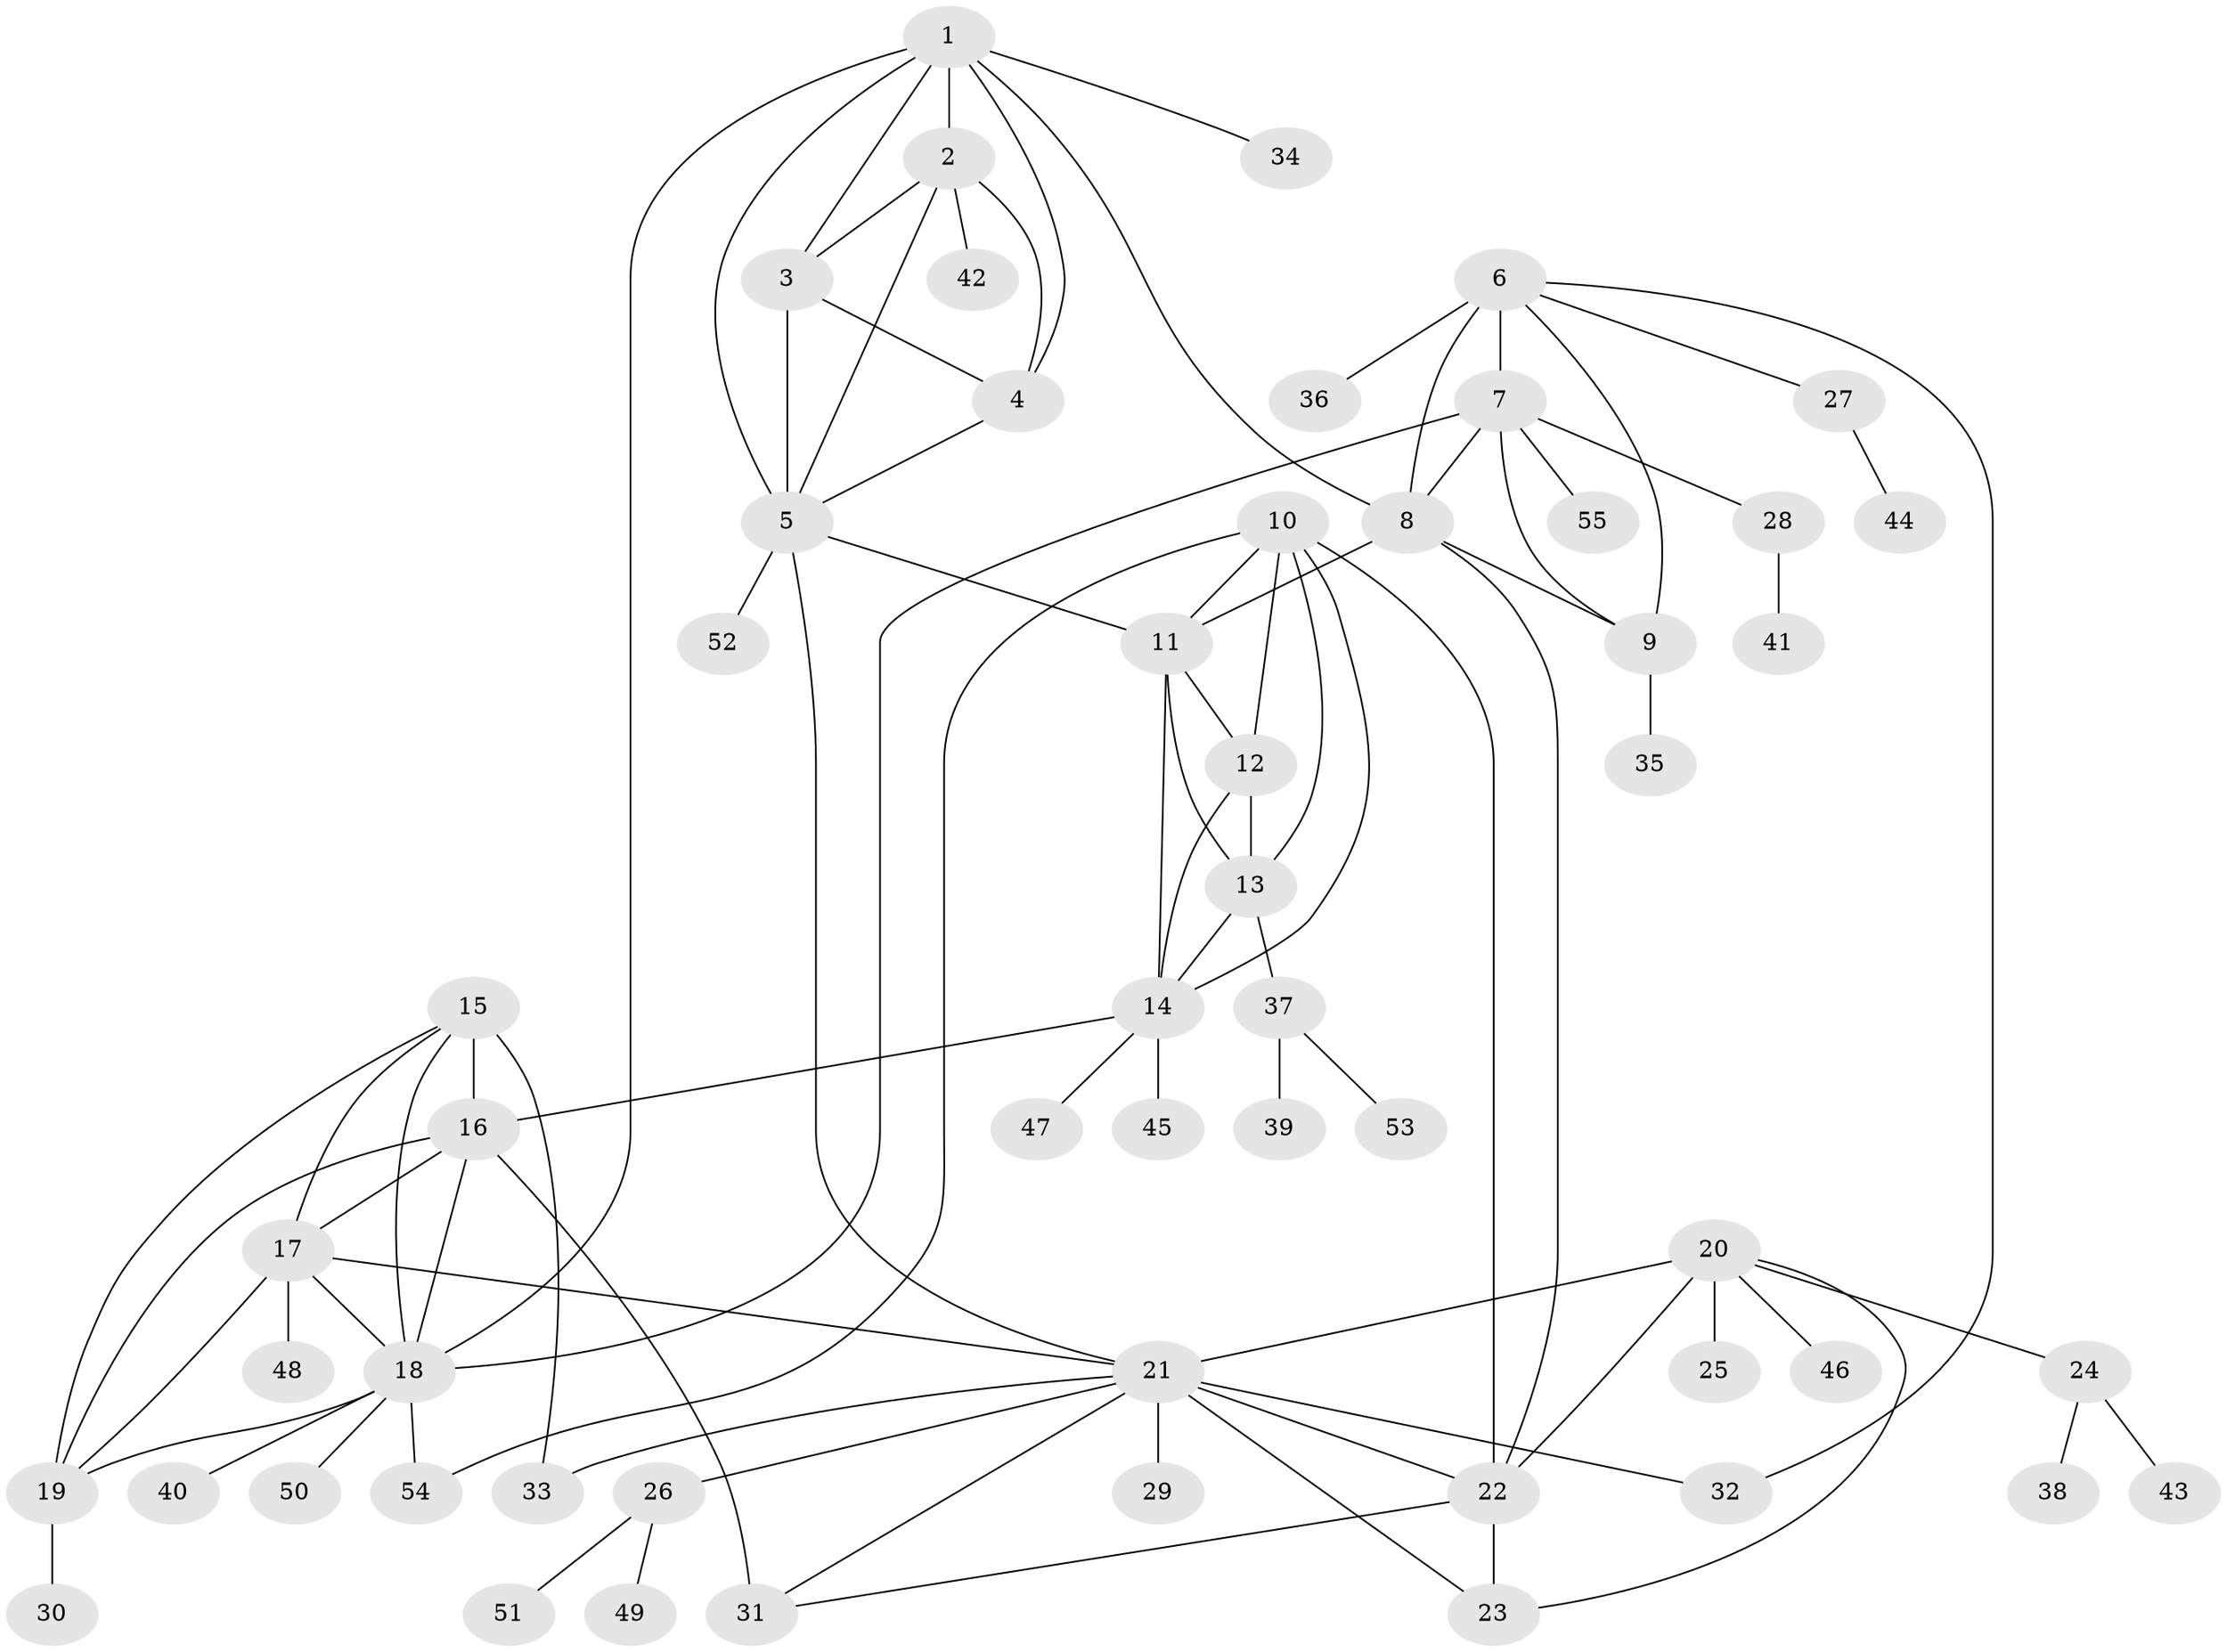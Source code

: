 // original degree distribution, {11: 0.009174311926605505, 5: 0.05504587155963303, 8: 0.05504587155963303, 6: 0.027522935779816515, 7: 0.03669724770642202, 9: 0.009174311926605505, 12: 0.009174311926605505, 10: 0.01834862385321101, 13: 0.009174311926605505, 4: 0.027522935779816515, 1: 0.6146788990825688, 3: 0.01834862385321101, 2: 0.11009174311926606}
// Generated by graph-tools (version 1.1) at 2025/52/03/04/25 22:52:49]
// undirected, 55 vertices, 89 edges
graph export_dot {
  node [color=gray90,style=filled];
  1;
  2;
  3;
  4;
  5;
  6;
  7;
  8;
  9;
  10;
  11;
  12;
  13;
  14;
  15;
  16;
  17;
  18;
  19;
  20;
  21;
  22;
  23;
  24;
  25;
  26;
  27;
  28;
  29;
  30;
  31;
  32;
  33;
  34;
  35;
  36;
  37;
  38;
  39;
  40;
  41;
  42;
  43;
  44;
  45;
  46;
  47;
  48;
  49;
  50;
  51;
  52;
  53;
  54;
  55;
  1 -- 2 [weight=4.0];
  1 -- 3 [weight=1.0];
  1 -- 4 [weight=1.0];
  1 -- 5 [weight=1.0];
  1 -- 8 [weight=1.0];
  1 -- 18 [weight=1.0];
  1 -- 34 [weight=1.0];
  2 -- 3 [weight=1.0];
  2 -- 4 [weight=1.0];
  2 -- 5 [weight=1.0];
  2 -- 42 [weight=1.0];
  3 -- 4 [weight=1.0];
  3 -- 5 [weight=1.0];
  4 -- 5 [weight=1.0];
  5 -- 11 [weight=1.0];
  5 -- 21 [weight=1.0];
  5 -- 52 [weight=1.0];
  6 -- 7 [weight=1.0];
  6 -- 8 [weight=2.0];
  6 -- 9 [weight=1.0];
  6 -- 27 [weight=1.0];
  6 -- 32 [weight=1.0];
  6 -- 36 [weight=1.0];
  7 -- 8 [weight=2.0];
  7 -- 9 [weight=1.0];
  7 -- 18 [weight=1.0];
  7 -- 28 [weight=1.0];
  7 -- 55 [weight=1.0];
  8 -- 9 [weight=2.0];
  8 -- 11 [weight=1.0];
  8 -- 22 [weight=1.0];
  9 -- 35 [weight=3.0];
  10 -- 11 [weight=1.0];
  10 -- 12 [weight=1.0];
  10 -- 13 [weight=1.0];
  10 -- 14 [weight=1.0];
  10 -- 22 [weight=1.0];
  10 -- 54 [weight=1.0];
  11 -- 12 [weight=1.0];
  11 -- 13 [weight=1.0];
  11 -- 14 [weight=1.0];
  12 -- 13 [weight=3.0];
  12 -- 14 [weight=1.0];
  13 -- 14 [weight=1.0];
  13 -- 37 [weight=1.0];
  14 -- 16 [weight=1.0];
  14 -- 45 [weight=2.0];
  14 -- 47 [weight=1.0];
  15 -- 16 [weight=1.0];
  15 -- 17 [weight=1.0];
  15 -- 18 [weight=1.0];
  15 -- 19 [weight=1.0];
  15 -- 33 [weight=3.0];
  16 -- 17 [weight=1.0];
  16 -- 18 [weight=1.0];
  16 -- 19 [weight=1.0];
  16 -- 31 [weight=6.0];
  17 -- 18 [weight=1.0];
  17 -- 19 [weight=1.0];
  17 -- 21 [weight=1.0];
  17 -- 48 [weight=4.0];
  18 -- 19 [weight=1.0];
  18 -- 40 [weight=1.0];
  18 -- 50 [weight=1.0];
  18 -- 54 [weight=1.0];
  19 -- 30 [weight=2.0];
  20 -- 21 [weight=1.0];
  20 -- 22 [weight=2.0];
  20 -- 23 [weight=1.0];
  20 -- 24 [weight=1.0];
  20 -- 25 [weight=1.0];
  20 -- 46 [weight=1.0];
  21 -- 22 [weight=2.0];
  21 -- 23 [weight=1.0];
  21 -- 26 [weight=1.0];
  21 -- 29 [weight=2.0];
  21 -- 31 [weight=1.0];
  21 -- 32 [weight=1.0];
  21 -- 33 [weight=1.0];
  22 -- 23 [weight=3.0];
  22 -- 31 [weight=1.0];
  24 -- 38 [weight=1.0];
  24 -- 43 [weight=1.0];
  26 -- 49 [weight=1.0];
  26 -- 51 [weight=1.0];
  27 -- 44 [weight=1.0];
  28 -- 41 [weight=1.0];
  37 -- 39 [weight=1.0];
  37 -- 53 [weight=1.0];
}
